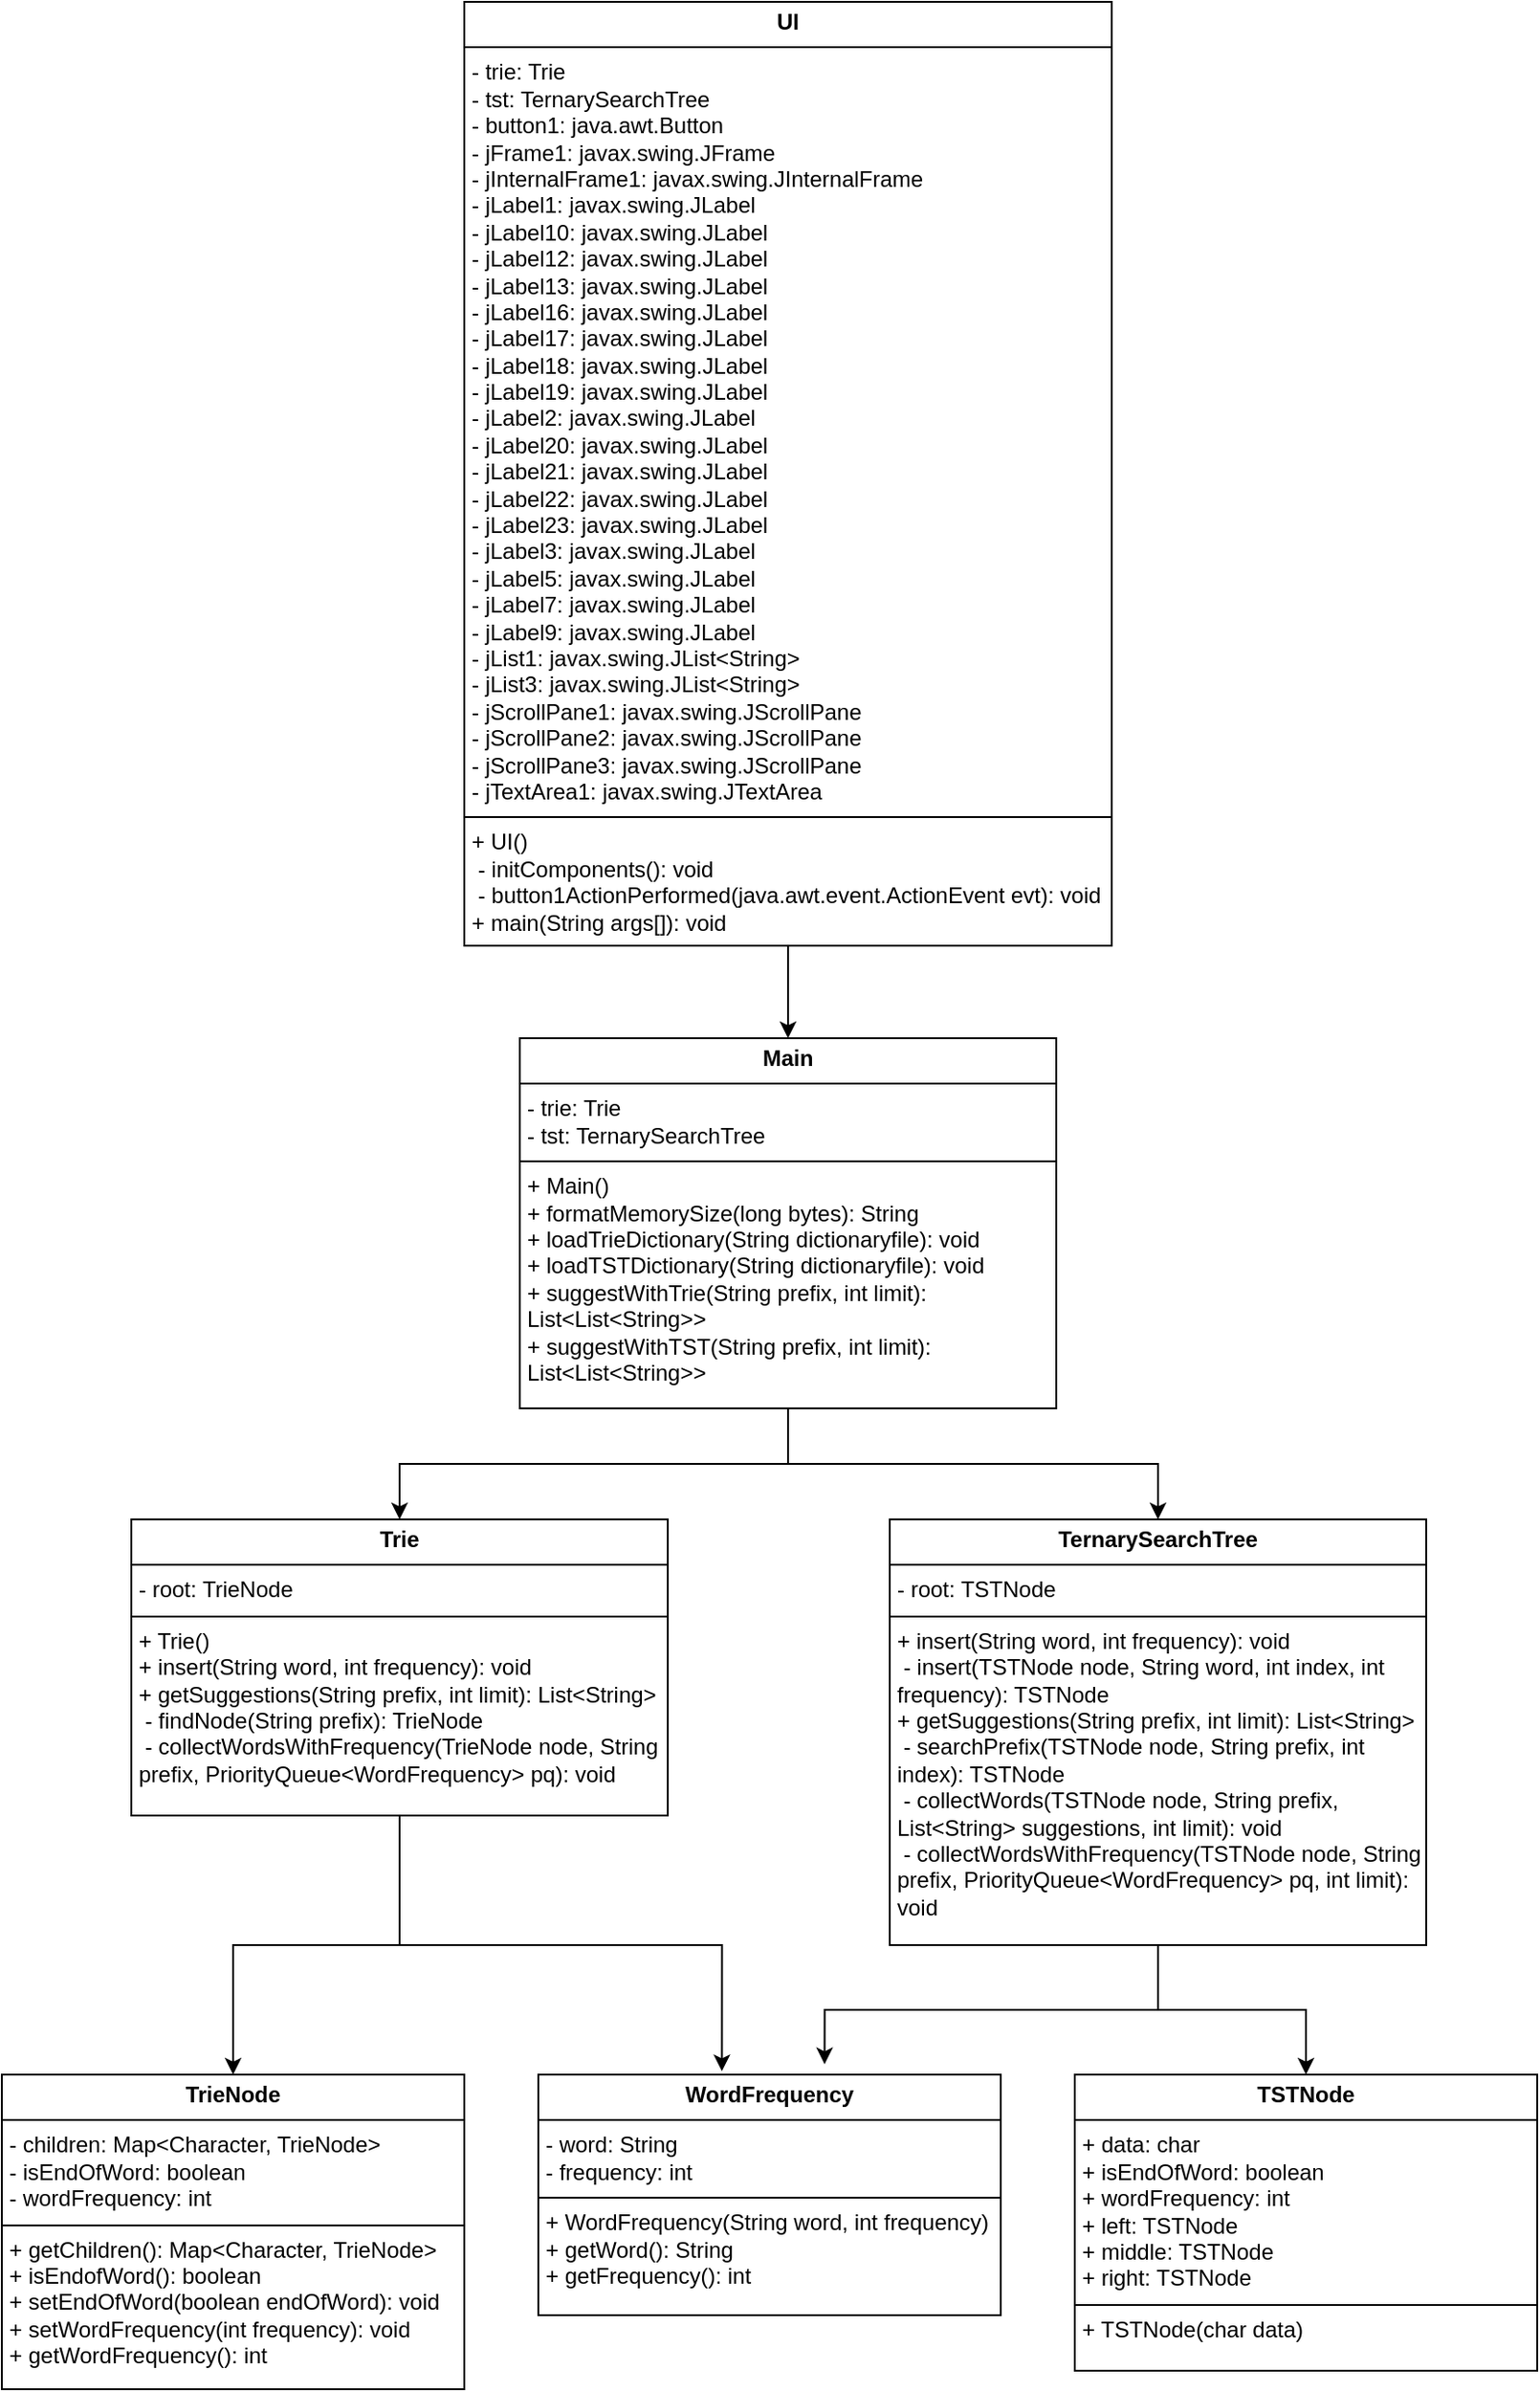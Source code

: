 <mxfile version="26.2.15">
  <diagram name="Page-1" id="9ZA9O-EKKT5KHQxcGHOu">
    <mxGraphModel dx="2284" dy="1277" grid="1" gridSize="10" guides="1" tooltips="1" connect="1" arrows="1" fold="1" page="0" pageScale="1" pageWidth="1100" pageHeight="850" math="0" shadow="0">
      <root>
        <mxCell id="0" />
        <mxCell id="1" parent="0" />
        <mxCell id="-RVw74uAJKF3JW7ZNkq8-5" value="&lt;p style=&quot;margin:0px;margin-top:4px;text-align:center;&quot;&gt;&lt;b&gt;Trie&lt;/b&gt;&lt;/p&gt;&lt;hr size=&quot;1&quot; style=&quot;border-style:solid;&quot;&gt;&lt;p style=&quot;margin:0px;margin-left:4px;&quot;&gt;- root: TrieNode&lt;br&gt;&lt;/p&gt;&lt;hr size=&quot;1&quot; style=&quot;border-style:solid;&quot;&gt;&lt;p style=&quot;margin:0px;margin-left:4px;&quot;&gt;+ Trie()&lt;/p&gt;&lt;p style=&quot;margin:0px;margin-left:4px;&quot;&gt;+ insert(String word, int frequency): void&lt;/p&gt;&lt;p style=&quot;margin:0px;margin-left:4px;&quot;&gt;+ getSuggestions(String prefix, int limit): List&amp;lt;String&amp;gt;&lt;/p&gt;&lt;p style=&quot;margin:0px;margin-left:4px;&quot;&gt;&lt;span style=&quot;background-color: transparent; color: light-dark(rgb(0, 0, 0), rgb(255, 255, 255));&quot;&gt;&amp;nbsp;- findNode(String prefix): TrieNode&lt;/span&gt;&lt;/p&gt;&lt;p style=&quot;margin:0px;margin-left:4px;&quot;&gt;&amp;nbsp;- collectWordsWithFrequency(TrieNode node, String prefix, PriorityQueue&amp;lt;WordFrequency&amp;gt; pq): void&lt;/p&gt;&lt;p style=&quot;margin:0px;margin-left:4px;&quot;&gt;&lt;br&gt;&lt;/p&gt;" style="verticalAlign=top;align=left;overflow=fill;html=1;whiteSpace=wrap;" vertex="1" parent="1">
          <mxGeometry x="70" y="830" width="290" height="160" as="geometry" />
        </mxCell>
        <mxCell id="-RVw74uAJKF3JW7ZNkq8-6" value="&lt;p style=&quot;margin:0px;margin-top:4px;text-align:center;&quot;&gt;&lt;b&gt;TernarySearchTree&lt;/b&gt;&lt;/p&gt;&lt;hr size=&quot;1&quot; style=&quot;border-style:solid;&quot;&gt;&lt;p style=&quot;margin:0px;margin-left:4px;&quot;&gt;- root: TSTNode&lt;br&gt;&lt;/p&gt;&lt;hr size=&quot;1&quot; style=&quot;border-style:solid;&quot;&gt;&lt;p style=&quot;margin:0px;margin-left:4px;&quot;&gt;+ insert(String word, int frequency): void&lt;/p&gt;&lt;p style=&quot;margin:0px;margin-left:4px;&quot;&gt;&amp;nbsp;- insert(TSTNode node, String word, int index, int frequency): TSTNode&lt;/p&gt;&lt;p style=&quot;margin:0px;margin-left:4px;&quot;&gt;+ getSuggestions(String prefix, int limit): List&amp;lt;String&amp;gt;&lt;/p&gt;&lt;p style=&quot;margin:0px;margin-left:4px;&quot;&gt;&amp;nbsp;- searchPrefix(TSTNode node, String prefix, int index): TSTNode&lt;/p&gt;&lt;p style=&quot;margin:0px;margin-left:4px;&quot;&gt;&lt;span style=&quot;background-color: transparent; color: light-dark(rgb(0, 0, 0), rgb(255, 255, 255));&quot;&gt;&amp;nbsp;- collectWords(TSTNode node, String prefix, List&amp;lt;String&amp;gt; suggestions, int limit): void&lt;/span&gt;&lt;/p&gt;&lt;p style=&quot;margin:0px;margin-left:4px;&quot;&gt;&amp;nbsp;- collectWordsWithFrequency(TSTNode node, String prefix, PriorityQueue&amp;lt;WordFrequency&amp;gt; pq, int limit): void&lt;/p&gt;&lt;p style=&quot;margin:0px;margin-left:4px;&quot;&gt;&lt;br&gt;&lt;/p&gt;" style="verticalAlign=top;align=left;overflow=fill;html=1;whiteSpace=wrap;" vertex="1" parent="1">
          <mxGeometry x="480" y="830" width="290" height="230" as="geometry" />
        </mxCell>
        <mxCell id="-RVw74uAJKF3JW7ZNkq8-11" style="edgeStyle=orthogonalEdgeStyle;rounded=0;orthogonalLoop=1;jettySize=auto;html=1;exitX=0.5;exitY=1;exitDx=0;exitDy=0;entryX=0.5;entryY=0;entryDx=0;entryDy=0;" edge="1" parent="1" source="-RVw74uAJKF3JW7ZNkq8-7" target="-RVw74uAJKF3JW7ZNkq8-5">
          <mxGeometry relative="1" as="geometry" />
        </mxCell>
        <mxCell id="-RVw74uAJKF3JW7ZNkq8-12" style="edgeStyle=orthogonalEdgeStyle;rounded=0;orthogonalLoop=1;jettySize=auto;html=1;exitX=0.5;exitY=1;exitDx=0;exitDy=0;entryX=0.5;entryY=0;entryDx=0;entryDy=0;" edge="1" parent="1" source="-RVw74uAJKF3JW7ZNkq8-7" target="-RVw74uAJKF3JW7ZNkq8-6">
          <mxGeometry relative="1" as="geometry" />
        </mxCell>
        <mxCell id="-RVw74uAJKF3JW7ZNkq8-7" value="&lt;p style=&quot;margin:0px;margin-top:4px;text-align:center;&quot;&gt;&lt;b&gt;Main&lt;/b&gt;&lt;/p&gt;&lt;hr size=&quot;1&quot; style=&quot;border-style:solid;&quot;&gt;&lt;p style=&quot;margin:0px;margin-left:4px;&quot;&gt;- trie: Trie&lt;br&gt;&lt;/p&gt;&lt;p style=&quot;margin:0px;margin-left:4px;&quot;&gt;- tst: TernarySearchTree&lt;/p&gt;&lt;hr size=&quot;1&quot; style=&quot;border-style:solid;&quot;&gt;&lt;p style=&quot;margin:0px;margin-left:4px;&quot;&gt;+ Main()&lt;/p&gt;&lt;p style=&quot;margin:0px;margin-left:4px;&quot;&gt;+ formatMemorySize(long bytes): String&lt;/p&gt;&lt;p style=&quot;margin:0px;margin-left:4px;&quot;&gt;+ loadTrieDictionary(String dictionaryfile): void&lt;/p&gt;&lt;p style=&quot;margin:0px;margin-left:4px;&quot;&gt;+&lt;span style=&quot;background-color: transparent; color: light-dark(rgb(0, 0, 0), rgb(255, 255, 255));&quot;&gt;&amp;nbsp;&lt;/span&gt;&lt;span style=&quot;background-color: transparent; color: light-dark(rgb(0, 0, 0), rgb(255, 255, 255));&quot;&gt;loadTSTDictionary(String dictionaryfile): void&lt;/span&gt;&lt;/p&gt;&lt;p style=&quot;margin:0px;margin-left:4px;&quot;&gt;+ suggestWithTrie(String prefix, int limit): List&amp;lt;List&amp;lt;String&amp;gt;&amp;gt;&lt;/p&gt;&lt;p style=&quot;margin:0px;margin-left:4px;&quot;&gt;+ suggestWithTST(String prefix, int limit): List&amp;lt;List&amp;lt;String&amp;gt;&amp;gt;&lt;/p&gt;" style="verticalAlign=top;align=left;overflow=fill;html=1;whiteSpace=wrap;" vertex="1" parent="1">
          <mxGeometry x="280" y="570" width="290" height="200" as="geometry" />
        </mxCell>
        <mxCell id="-RVw74uAJKF3JW7ZNkq8-10" style="edgeStyle=orthogonalEdgeStyle;rounded=0;orthogonalLoop=1;jettySize=auto;html=1;exitX=0.5;exitY=1;exitDx=0;exitDy=0;entryX=0.5;entryY=0;entryDx=0;entryDy=0;" edge="1" parent="1" source="-RVw74uAJKF3JW7ZNkq8-8" target="-RVw74uAJKF3JW7ZNkq8-7">
          <mxGeometry relative="1" as="geometry" />
        </mxCell>
        <mxCell id="-RVw74uAJKF3JW7ZNkq8-8" value="&lt;p style=&quot;margin:0px;margin-top:4px;text-align:center;&quot;&gt;&lt;b&gt;UI&lt;/b&gt;&lt;/p&gt;&lt;hr size=&quot;1&quot; style=&quot;border-style:solid;&quot;&gt;&lt;p style=&quot;margin:0px;margin-left:4px;&quot;&gt;- trie: Trie&lt;br&gt;&lt;/p&gt;&lt;p style=&quot;margin:0px;margin-left:4px;&quot;&gt;- tst: TernarySearchTree&lt;/p&gt;&lt;p style=&quot;margin:0px;margin-left:4px;&quot;&gt;- button1: java.awt.Button&lt;/p&gt;&lt;p style=&quot;margin:0px;margin-left:4px;&quot;&gt;- jFrame1: javax.swing.JFrame&lt;/p&gt;&lt;p style=&quot;margin:0px;margin-left:4px;&quot;&gt;- jInternalFrame1: javax.swing.JInternalFrame&lt;/p&gt;&lt;p style=&quot;margin:0px;margin-left:4px;&quot;&gt;- jLabel1: javax.swing.JLabel&lt;/p&gt;&lt;p style=&quot;margin:0px;margin-left:4px;&quot;&gt;- jLabel10: javax.swing.JLabel&lt;/p&gt;&lt;p style=&quot;margin:0px;margin-left:4px;&quot;&gt;- jLabel12: javax.swing.JLabel&lt;/p&gt;&lt;p style=&quot;margin:0px;margin-left:4px;&quot;&gt;- jLabel13: javax.swing.JLabel&lt;/p&gt;&lt;p style=&quot;margin:0px;margin-left:4px;&quot;&gt;- jLabel16: javax.swing.JLabel&lt;/p&gt;&lt;p style=&quot;margin:0px;margin-left:4px;&quot;&gt;- jLabel17: javax.swing.JLabel&lt;/p&gt;&lt;p style=&quot;margin:0px;margin-left:4px;&quot;&gt;- jLabel18: javax.swing.JLabel&lt;/p&gt;&lt;p style=&quot;margin:0px;margin-left:4px;&quot;&gt;- jLabel19: javax.swing.JLabel&lt;/p&gt;&lt;p style=&quot;margin:0px;margin-left:4px;&quot;&gt;- jLabel2: javax.swing.JLabel&lt;/p&gt;&lt;p style=&quot;margin:0px;margin-left:4px;&quot;&gt;- jLabel20: javax.swing.JLabel&lt;/p&gt;&lt;p style=&quot;margin:0px;margin-left:4px;&quot;&gt;- jLabel21: javax.swing.JLabel&lt;/p&gt;&lt;p style=&quot;margin:0px;margin-left:4px;&quot;&gt;- jLabel22: javax.swing.JLabel&lt;/p&gt;&lt;p style=&quot;margin:0px;margin-left:4px;&quot;&gt;- jLabel23: javax.swing.JLabel&lt;/p&gt;&lt;p style=&quot;margin:0px;margin-left:4px;&quot;&gt;- jLabel3: javax.swing.JLabel&lt;/p&gt;&lt;p style=&quot;margin:0px;margin-left:4px;&quot;&gt;- jLabel5: javax.swing.JLabel&lt;/p&gt;&lt;p style=&quot;margin:0px;margin-left:4px;&quot;&gt;- jLabel7: javax.swing.JLabel&lt;/p&gt;&lt;p style=&quot;margin:0px;margin-left:4px;&quot;&gt;- jLabel9: javax.swing.JLabel&lt;/p&gt;&lt;p style=&quot;margin:0px;margin-left:4px;&quot;&gt;- jList1: javax.swing.JList&amp;lt;String&amp;gt;&lt;/p&gt;&lt;p style=&quot;margin:0px;margin-left:4px;&quot;&gt;- jList3: javax.swing.JList&amp;lt;String&amp;gt;&lt;/p&gt;&lt;p style=&quot;margin:0px;margin-left:4px;&quot;&gt;- jScrollPane1: javax.swing.JScrollPane&lt;/p&gt;&lt;p style=&quot;margin:0px;margin-left:4px;&quot;&gt;- jScrollPane2: javax.swing.JScrollPane&lt;/p&gt;&lt;p style=&quot;margin:0px;margin-left:4px;&quot;&gt;- jScrollPane3: javax.swing.JScrollPane&lt;/p&gt;&lt;p style=&quot;margin:0px;margin-left:4px;&quot;&gt;- jTextArea1: javax.swing.JTextArea&lt;/p&gt;&lt;hr size=&quot;1&quot; style=&quot;border-style:solid;&quot;&gt;&lt;p style=&quot;margin:0px;margin-left:4px;&quot;&gt;+ UI()&lt;/p&gt;&lt;p style=&quot;margin:0px;margin-left:4px;&quot;&gt;&amp;nbsp;- initComponents(): void&lt;/p&gt;&lt;p style=&quot;margin:0px;margin-left:4px;&quot;&gt;&amp;nbsp;- button1ActionPerformed(java.awt.event.ActionEvent evt): void&lt;/p&gt;&lt;p style=&quot;margin:0px;margin-left:4px;&quot;&gt;+ main(String args[]): void&lt;/p&gt;&lt;p style=&quot;margin:0px;margin-left:4px;&quot;&gt;&lt;br&gt;&lt;/p&gt;" style="verticalAlign=top;align=left;overflow=fill;html=1;whiteSpace=wrap;" vertex="1" parent="1">
          <mxGeometry x="250" y="10" width="350" height="510" as="geometry" />
        </mxCell>
        <mxCell id="-RVw74uAJKF3JW7ZNkq8-15" style="edgeStyle=orthogonalEdgeStyle;rounded=0;orthogonalLoop=1;jettySize=auto;html=1;exitX=0.5;exitY=1;exitDx=0;exitDy=0;entryX=0.619;entryY=-0.043;entryDx=0;entryDy=0;entryPerimeter=0;" edge="1" parent="1" source="-RVw74uAJKF3JW7ZNkq8-6" target="-RVw74uAJKF3JW7ZNkq8-13">
          <mxGeometry relative="1" as="geometry" />
        </mxCell>
        <mxCell id="-RVw74uAJKF3JW7ZNkq8-16" style="edgeStyle=orthogonalEdgeStyle;rounded=0;orthogonalLoop=1;jettySize=auto;html=1;exitX=0.5;exitY=1;exitDx=0;exitDy=0;entryX=0.397;entryY=-0.014;entryDx=0;entryDy=0;entryPerimeter=0;" edge="1" parent="1" source="-RVw74uAJKF3JW7ZNkq8-5" target="-RVw74uAJKF3JW7ZNkq8-13">
          <mxGeometry relative="1" as="geometry" />
        </mxCell>
        <mxCell id="-RVw74uAJKF3JW7ZNkq8-13" value="&lt;p style=&quot;margin:0px;margin-top:4px;text-align:center;&quot;&gt;&lt;b&gt;WordFrequency&lt;/b&gt;&lt;/p&gt;&lt;hr size=&quot;1&quot; style=&quot;border-style:solid;&quot;&gt;&lt;p style=&quot;margin:0px;margin-left:4px;&quot;&gt;- word: String&lt;br&gt;&lt;/p&gt;&lt;p style=&quot;margin:0px;margin-left:4px;&quot;&gt;- frequency: int&lt;/p&gt;&lt;hr size=&quot;1&quot; style=&quot;border-style:solid;&quot;&gt;&lt;p style=&quot;margin:0px;margin-left:4px;&quot;&gt;+ WordFrequency(String word, int frequency)&lt;/p&gt;&lt;p style=&quot;margin:0px;margin-left:4px;&quot;&gt;+ getWord(): String&lt;/p&gt;&lt;p style=&quot;margin:0px;margin-left:4px;&quot;&gt;+ getFrequency(): int&lt;/p&gt;&lt;p style=&quot;margin:0px;margin-left:4px;&quot;&gt;&lt;br&gt;&lt;/p&gt;&lt;p style=&quot;margin:0px;margin-left:4px;&quot;&gt;&lt;br&gt;&lt;/p&gt;" style="verticalAlign=top;align=left;overflow=fill;html=1;whiteSpace=wrap;" vertex="1" parent="1">
          <mxGeometry x="290" y="1130" width="250" height="130" as="geometry" />
        </mxCell>
        <mxCell id="-RVw74uAJKF3JW7ZNkq8-17" style="edgeStyle=orthogonalEdgeStyle;rounded=0;orthogonalLoop=1;jettySize=auto;html=1;exitX=0.5;exitY=1;exitDx=0;exitDy=0;entryX=0.5;entryY=0;entryDx=0;entryDy=0;" edge="1" parent="1" source="-RVw74uAJKF3JW7ZNkq8-6" target="-RVw74uAJKF3JW7ZNkq8-14">
          <mxGeometry relative="1" as="geometry" />
        </mxCell>
        <mxCell id="-RVw74uAJKF3JW7ZNkq8-14" value="&lt;p style=&quot;margin:0px;margin-top:4px;text-align:center;&quot;&gt;&lt;b&gt;TSTNode&lt;/b&gt;&lt;/p&gt;&lt;hr size=&quot;1&quot; style=&quot;border-style:solid;&quot;&gt;&lt;p style=&quot;margin:0px;margin-left:4px;&quot;&gt;+ data: char&lt;/p&gt;&lt;p style=&quot;margin:0px;margin-left:4px;&quot;&gt;+ isEndOfWord: boolean&lt;/p&gt;&lt;p style=&quot;margin:0px;margin-left:4px;&quot;&gt;+ wordFrequency: int&lt;/p&gt;&lt;p style=&quot;margin:0px;margin-left:4px;&quot;&gt;+ left: TSTNode&lt;/p&gt;&lt;p style=&quot;margin:0px;margin-left:4px;&quot;&gt;+ middle: TSTNode&lt;/p&gt;&lt;p style=&quot;margin:0px;margin-left:4px;&quot;&gt;+ right: TSTNode&lt;/p&gt;&lt;hr size=&quot;1&quot; style=&quot;border-style:solid;&quot;&gt;&lt;p style=&quot;margin:0px;margin-left:4px;&quot;&gt;+ TSTNode(char data)&lt;/p&gt;&lt;p style=&quot;margin:0px;margin-left:4px;&quot;&gt;&lt;br&gt;&lt;/p&gt;&lt;p style=&quot;margin:0px;margin-left:4px;&quot;&gt;&lt;br&gt;&lt;/p&gt;" style="verticalAlign=top;align=left;overflow=fill;html=1;whiteSpace=wrap;" vertex="1" parent="1">
          <mxGeometry x="580" y="1130" width="250" height="160" as="geometry" />
        </mxCell>
        <mxCell id="-RVw74uAJKF3JW7ZNkq8-19" style="edgeStyle=orthogonalEdgeStyle;rounded=0;orthogonalLoop=1;jettySize=auto;html=1;exitX=0.5;exitY=1;exitDx=0;exitDy=0;entryX=0.5;entryY=0;entryDx=0;entryDy=0;" edge="1" parent="1" source="-RVw74uAJKF3JW7ZNkq8-5" target="-RVw74uAJKF3JW7ZNkq8-18">
          <mxGeometry relative="1" as="geometry" />
        </mxCell>
        <mxCell id="-RVw74uAJKF3JW7ZNkq8-18" value="&lt;p style=&quot;margin:0px;margin-top:4px;text-align:center;&quot;&gt;&lt;b&gt;TrieNode&lt;/b&gt;&lt;/p&gt;&lt;hr size=&quot;1&quot; style=&quot;border-style:solid;&quot;&gt;&lt;p style=&quot;margin:0px;margin-left:4px;&quot;&gt;- children: Map&amp;lt;Character, TrieNode&amp;gt;&lt;/p&gt;&lt;p style=&quot;margin:0px;margin-left:4px;&quot;&gt;- isEndOfWord: boolean&lt;/p&gt;&lt;p style=&quot;margin:0px;margin-left:4px;&quot;&gt;- wordFrequency: int&lt;br&gt;&lt;/p&gt;&lt;hr size=&quot;1&quot; style=&quot;border-style:solid;&quot;&gt;&lt;p style=&quot;margin:0px;margin-left:4px;&quot;&gt;+ getChildren(): Map&amp;lt;Character, TrieNode&amp;gt;&lt;/p&gt;&lt;p style=&quot;margin:0px;margin-left:4px;&quot;&gt;+ isEndofWord(): boolean&lt;/p&gt;&lt;p style=&quot;margin:0px;margin-left:4px;&quot;&gt;+ setEndOfWord(boolean endOfWord): void&lt;/p&gt;&lt;p style=&quot;margin:0px;margin-left:4px;&quot;&gt;+ setWordFrequency(int frequency): void&lt;/p&gt;&lt;p style=&quot;margin:0px;margin-left:4px;&quot;&gt;+ getWordFrequency(): int&lt;/p&gt;&lt;p style=&quot;margin:0px;margin-left:4px;&quot;&gt;&lt;br&gt;&lt;/p&gt;&lt;p style=&quot;margin:0px;margin-left:4px;&quot;&gt;&lt;br&gt;&lt;/p&gt;" style="verticalAlign=top;align=left;overflow=fill;html=1;whiteSpace=wrap;" vertex="1" parent="1">
          <mxGeometry y="1130" width="250" height="170" as="geometry" />
        </mxCell>
      </root>
    </mxGraphModel>
  </diagram>
</mxfile>
